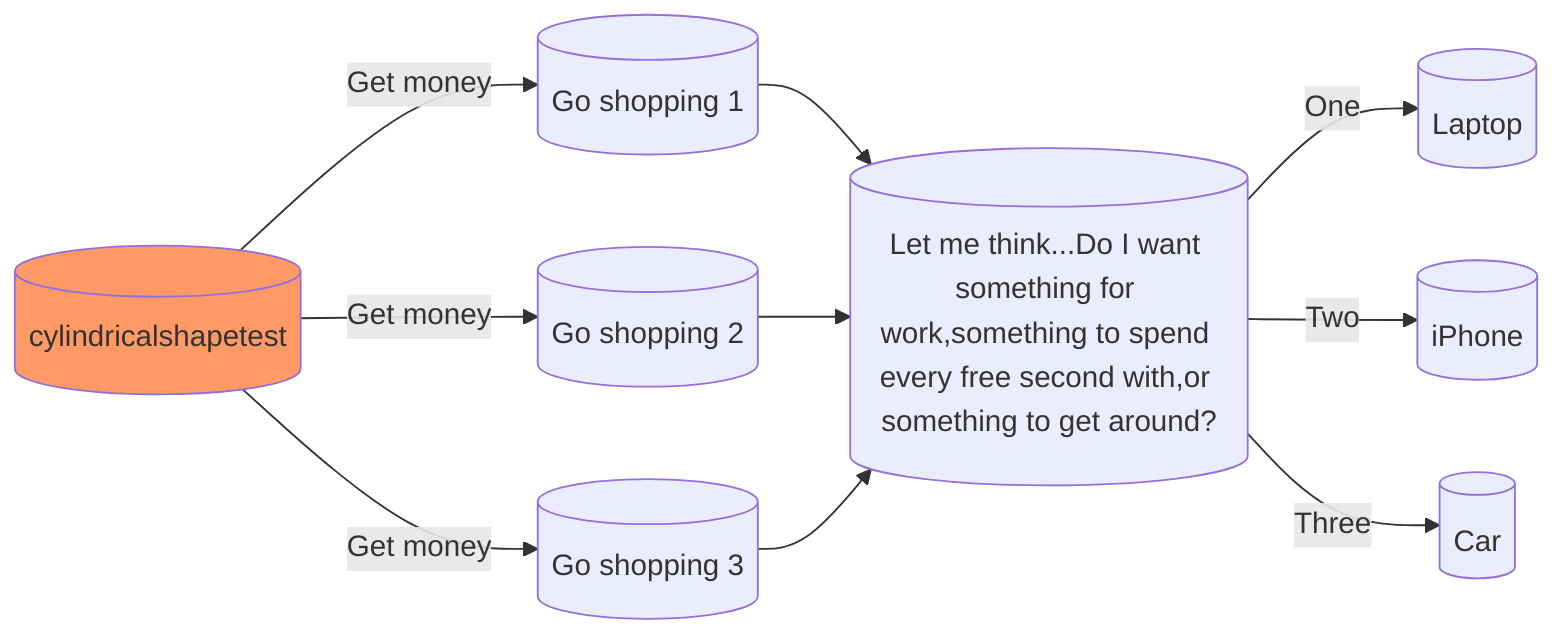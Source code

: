 graph LR
    A[(cylindricalshapetest)]
    A -->|Get money| B1[(Go shopping 1)]
    A -->|Get money| B2[(Go shopping 2)]
    A -->|Get money| B3[(Go shopping 3)]
    C[(Let me think...Do I want something for work,something to spend every free second with,or something to get around?)]
    B1 --> C
    B2 --> C
    B3 --> C
    C -->|One| D[(Laptop)]
    C -->|Two| E[(iPhone)]
    C -->|Three| F[(Car)]
    click A "flowchart.html#link-clicked" "link test"
    click B testClick "click test"
    classDef someclass fill:#f96;
    class A someclass;